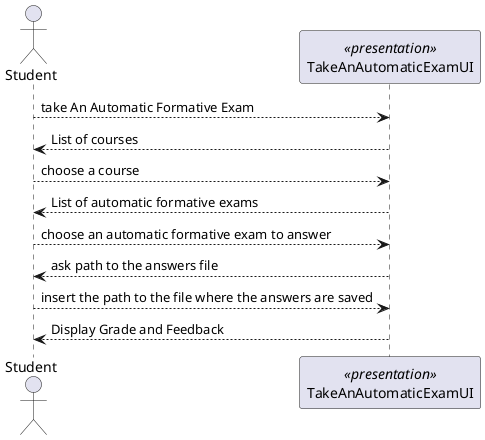 @startuml use-case-realization.svg
 skinparam handwritten false
 skinparam packageStyle rect
 skinparam defaultFontName FG Virgil
 skinparam shadowing false

 actor Student as Actor
 participant TakeAnAutomaticExamUI as UI <<presentation>>

     Actor --> UI: take An Automatic Formative Exam
    UI --> Actor : List of courses
        Actor --> UI: choose a course
       UI --> Actor : List of automatic formative exams
       Actor --> UI: choose an automatic formative exam to answer
       UI-->Actor : ask path to the answers file
       Actor --> UI: insert the path to the file where the answers are saved
        UI-->Actor : Display Grade and Feedback


 @enduml